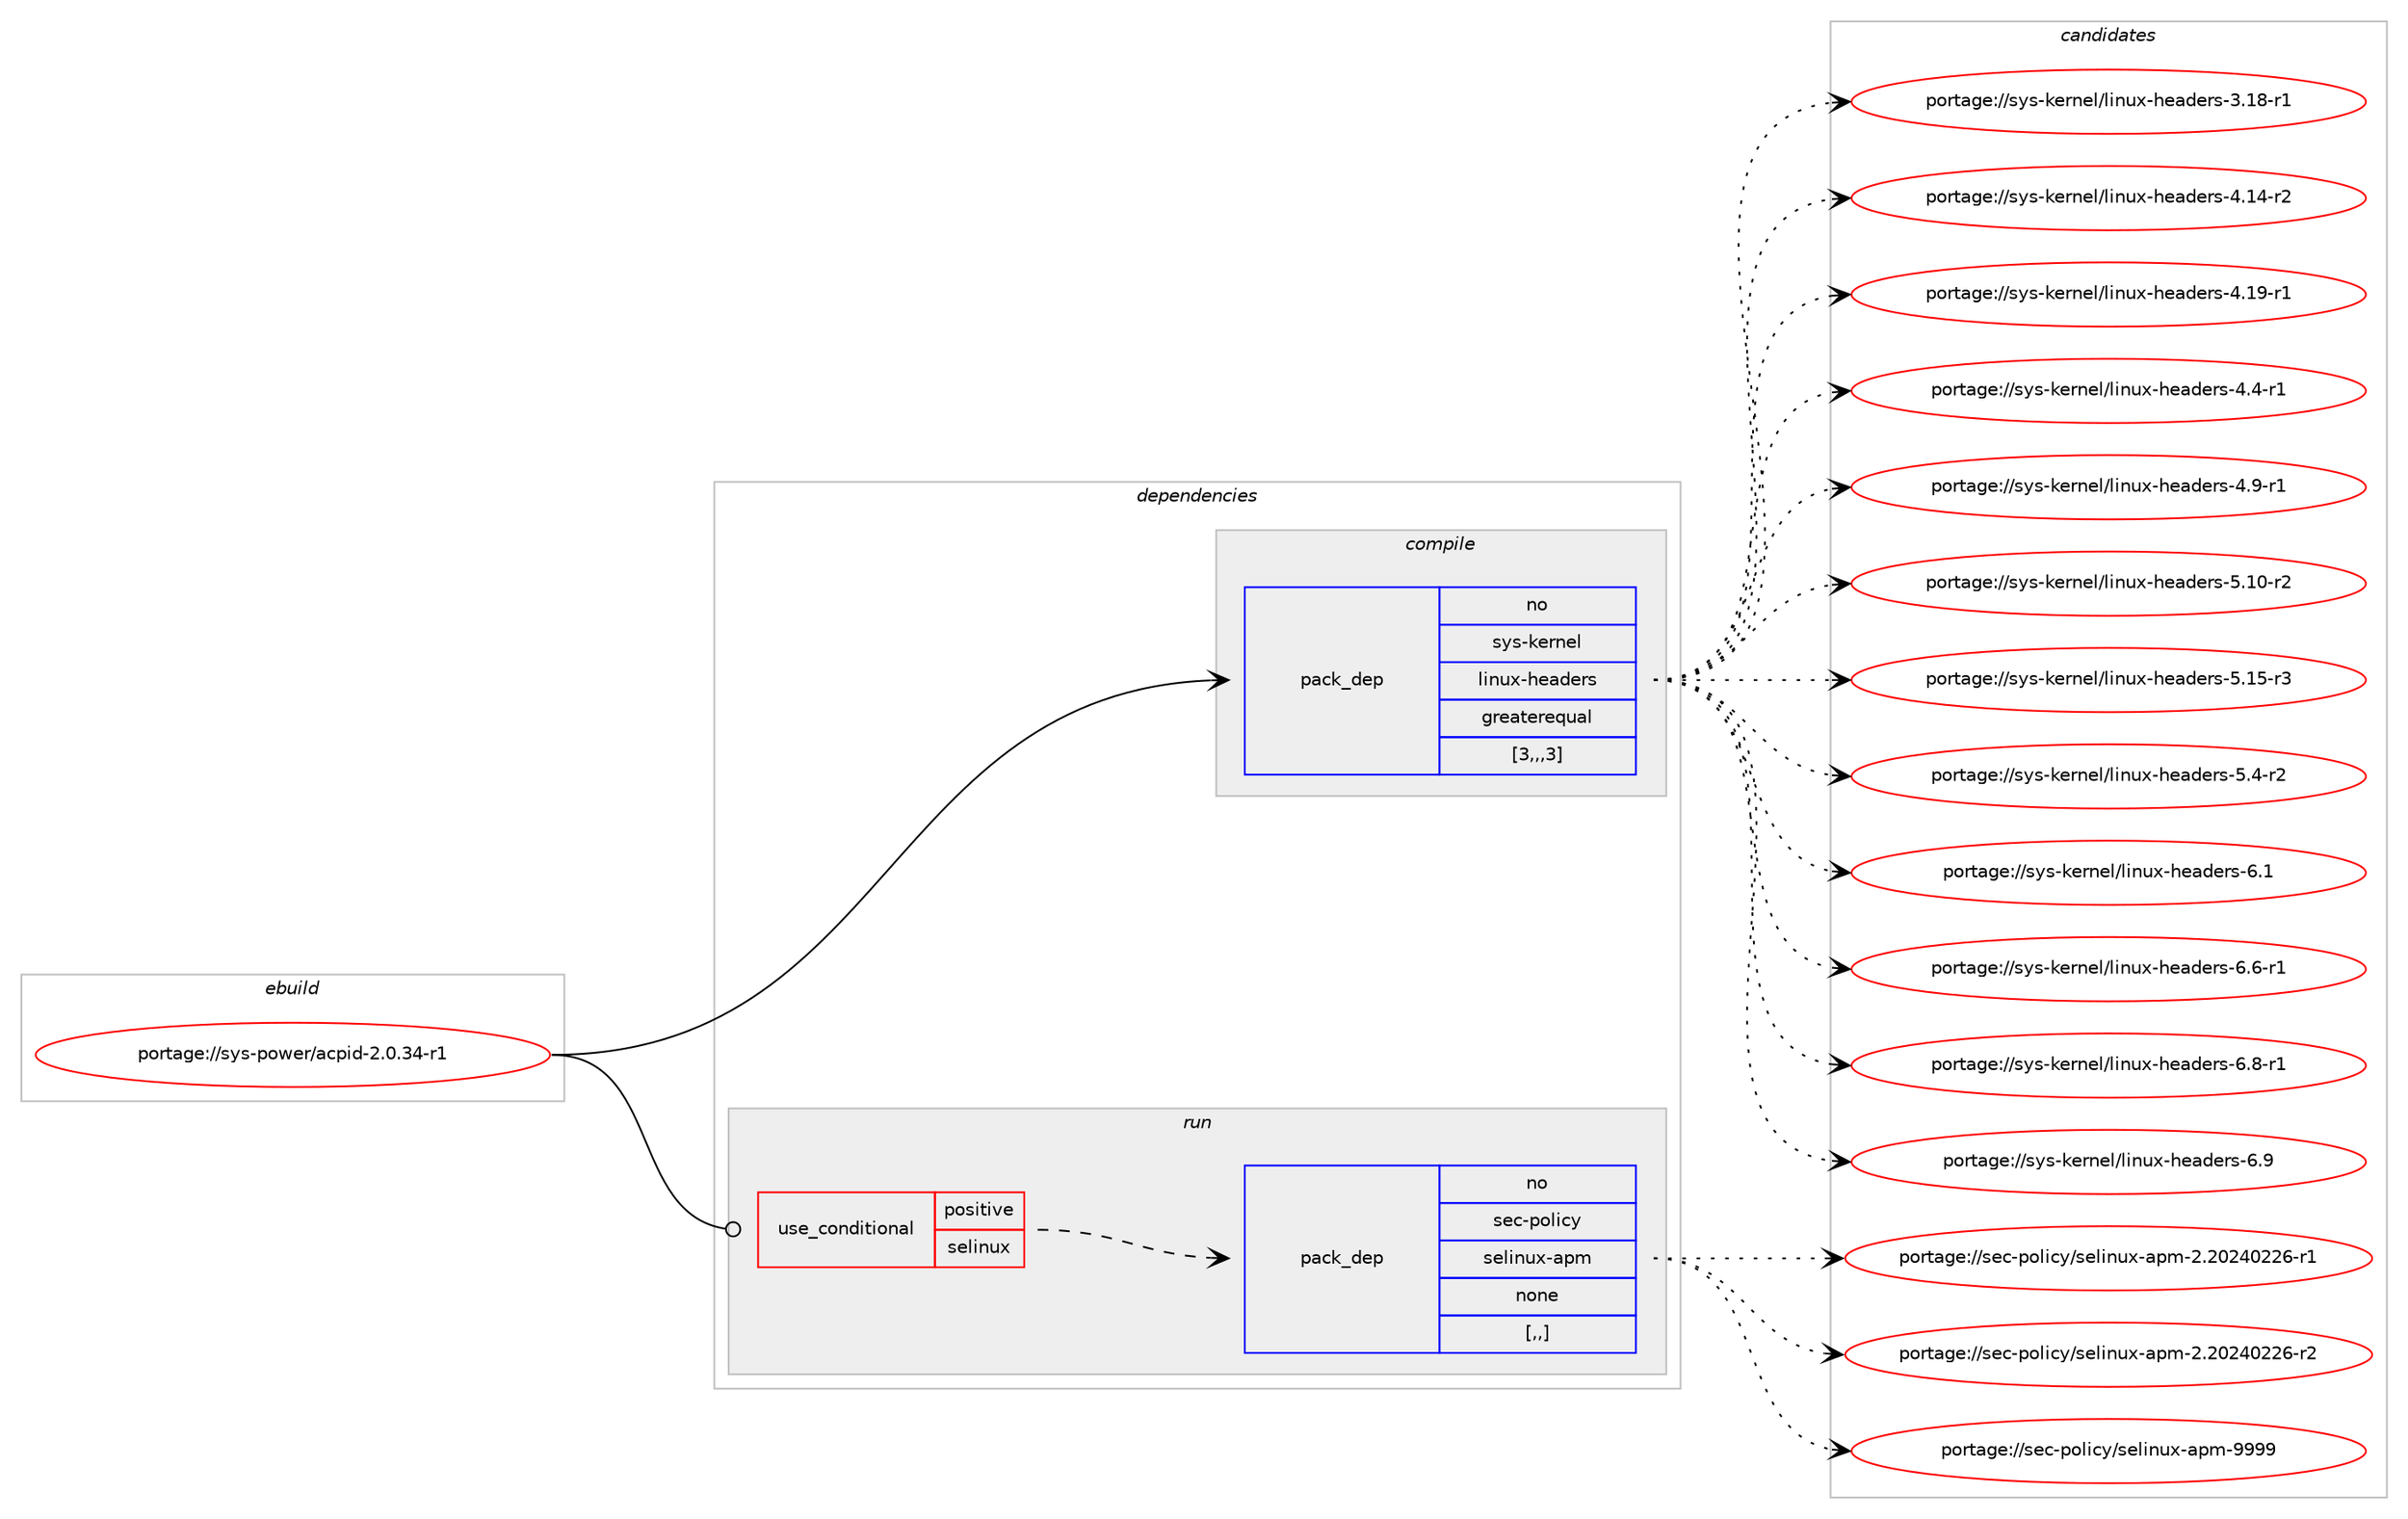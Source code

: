 digraph prolog {

# *************
# Graph options
# *************

newrank=true;
concentrate=true;
compound=true;
graph [rankdir=LR,fontname=Helvetica,fontsize=10,ranksep=1.5];#, ranksep=2.5, nodesep=0.2];
edge  [arrowhead=vee];
node  [fontname=Helvetica,fontsize=10];

# **********
# The ebuild
# **********

subgraph cluster_leftcol {
color=gray;
rank=same;
label=<<i>ebuild</i>>;
id [label="portage://sys-power/acpid-2.0.34-r1", color=red, width=4, href="../sys-power/acpid-2.0.34-r1.svg"];
}

# ****************
# The dependencies
# ****************

subgraph cluster_midcol {
color=gray;
label=<<i>dependencies</i>>;
subgraph cluster_compile {
fillcolor="#eeeeee";
style=filled;
label=<<i>compile</i>>;
subgraph pack314157 {
dependency432390 [label=<<TABLE BORDER="0" CELLBORDER="1" CELLSPACING="0" CELLPADDING="4" WIDTH="220"><TR><TD ROWSPAN="6" CELLPADDING="30">pack_dep</TD></TR><TR><TD WIDTH="110">no</TD></TR><TR><TD>sys-kernel</TD></TR><TR><TD>linux-headers</TD></TR><TR><TD>greaterequal</TD></TR><TR><TD>[3,,,3]</TD></TR></TABLE>>, shape=none, color=blue];
}
id:e -> dependency432390:w [weight=20,style="solid",arrowhead="vee"];
}
subgraph cluster_compileandrun {
fillcolor="#eeeeee";
style=filled;
label=<<i>compile and run</i>>;
}
subgraph cluster_run {
fillcolor="#eeeeee";
style=filled;
label=<<i>run</i>>;
subgraph cond115302 {
dependency432391 [label=<<TABLE BORDER="0" CELLBORDER="1" CELLSPACING="0" CELLPADDING="4"><TR><TD ROWSPAN="3" CELLPADDING="10">use_conditional</TD></TR><TR><TD>positive</TD></TR><TR><TD>selinux</TD></TR></TABLE>>, shape=none, color=red];
subgraph pack314158 {
dependency432392 [label=<<TABLE BORDER="0" CELLBORDER="1" CELLSPACING="0" CELLPADDING="4" WIDTH="220"><TR><TD ROWSPAN="6" CELLPADDING="30">pack_dep</TD></TR><TR><TD WIDTH="110">no</TD></TR><TR><TD>sec-policy</TD></TR><TR><TD>selinux-apm</TD></TR><TR><TD>none</TD></TR><TR><TD>[,,]</TD></TR></TABLE>>, shape=none, color=blue];
}
dependency432391:e -> dependency432392:w [weight=20,style="dashed",arrowhead="vee"];
}
id:e -> dependency432391:w [weight=20,style="solid",arrowhead="odot"];
}
}

# **************
# The candidates
# **************

subgraph cluster_choices {
rank=same;
color=gray;
label=<<i>candidates</i>>;

subgraph choice314157 {
color=black;
nodesep=1;
choice1151211154510710111411010110847108105110117120451041019710010111411545514649564511449 [label="portage://sys-kernel/linux-headers-3.18-r1", color=red, width=4,href="../sys-kernel/linux-headers-3.18-r1.svg"];
choice1151211154510710111411010110847108105110117120451041019710010111411545524649524511450 [label="portage://sys-kernel/linux-headers-4.14-r2", color=red, width=4,href="../sys-kernel/linux-headers-4.14-r2.svg"];
choice1151211154510710111411010110847108105110117120451041019710010111411545524649574511449 [label="portage://sys-kernel/linux-headers-4.19-r1", color=red, width=4,href="../sys-kernel/linux-headers-4.19-r1.svg"];
choice11512111545107101114110101108471081051101171204510410197100101114115455246524511449 [label="portage://sys-kernel/linux-headers-4.4-r1", color=red, width=4,href="../sys-kernel/linux-headers-4.4-r1.svg"];
choice11512111545107101114110101108471081051101171204510410197100101114115455246574511449 [label="portage://sys-kernel/linux-headers-4.9-r1", color=red, width=4,href="../sys-kernel/linux-headers-4.9-r1.svg"];
choice1151211154510710111411010110847108105110117120451041019710010111411545534649484511450 [label="portage://sys-kernel/linux-headers-5.10-r2", color=red, width=4,href="../sys-kernel/linux-headers-5.10-r2.svg"];
choice1151211154510710111411010110847108105110117120451041019710010111411545534649534511451 [label="portage://sys-kernel/linux-headers-5.15-r3", color=red, width=4,href="../sys-kernel/linux-headers-5.15-r3.svg"];
choice11512111545107101114110101108471081051101171204510410197100101114115455346524511450 [label="portage://sys-kernel/linux-headers-5.4-r2", color=red, width=4,href="../sys-kernel/linux-headers-5.4-r2.svg"];
choice1151211154510710111411010110847108105110117120451041019710010111411545544649 [label="portage://sys-kernel/linux-headers-6.1", color=red, width=4,href="../sys-kernel/linux-headers-6.1.svg"];
choice11512111545107101114110101108471081051101171204510410197100101114115455446544511449 [label="portage://sys-kernel/linux-headers-6.6-r1", color=red, width=4,href="../sys-kernel/linux-headers-6.6-r1.svg"];
choice11512111545107101114110101108471081051101171204510410197100101114115455446564511449 [label="portage://sys-kernel/linux-headers-6.8-r1", color=red, width=4,href="../sys-kernel/linux-headers-6.8-r1.svg"];
choice1151211154510710111411010110847108105110117120451041019710010111411545544657 [label="portage://sys-kernel/linux-headers-6.9", color=red, width=4,href="../sys-kernel/linux-headers-6.9.svg"];
dependency432390:e -> choice1151211154510710111411010110847108105110117120451041019710010111411545514649564511449:w [style=dotted,weight="100"];
dependency432390:e -> choice1151211154510710111411010110847108105110117120451041019710010111411545524649524511450:w [style=dotted,weight="100"];
dependency432390:e -> choice1151211154510710111411010110847108105110117120451041019710010111411545524649574511449:w [style=dotted,weight="100"];
dependency432390:e -> choice11512111545107101114110101108471081051101171204510410197100101114115455246524511449:w [style=dotted,weight="100"];
dependency432390:e -> choice11512111545107101114110101108471081051101171204510410197100101114115455246574511449:w [style=dotted,weight="100"];
dependency432390:e -> choice1151211154510710111411010110847108105110117120451041019710010111411545534649484511450:w [style=dotted,weight="100"];
dependency432390:e -> choice1151211154510710111411010110847108105110117120451041019710010111411545534649534511451:w [style=dotted,weight="100"];
dependency432390:e -> choice11512111545107101114110101108471081051101171204510410197100101114115455346524511450:w [style=dotted,weight="100"];
dependency432390:e -> choice1151211154510710111411010110847108105110117120451041019710010111411545544649:w [style=dotted,weight="100"];
dependency432390:e -> choice11512111545107101114110101108471081051101171204510410197100101114115455446544511449:w [style=dotted,weight="100"];
dependency432390:e -> choice11512111545107101114110101108471081051101171204510410197100101114115455446564511449:w [style=dotted,weight="100"];
dependency432390:e -> choice1151211154510710111411010110847108105110117120451041019710010111411545544657:w [style=dotted,weight="100"];
}
subgraph choice314158 {
color=black;
nodesep=1;
choice11510199451121111081059912147115101108105110117120459711210945504650485052485050544511449 [label="portage://sec-policy/selinux-apm-2.20240226-r1", color=red, width=4,href="../sec-policy/selinux-apm-2.20240226-r1.svg"];
choice11510199451121111081059912147115101108105110117120459711210945504650485052485050544511450 [label="portage://sec-policy/selinux-apm-2.20240226-r2", color=red, width=4,href="../sec-policy/selinux-apm-2.20240226-r2.svg"];
choice1151019945112111108105991214711510110810511011712045971121094557575757 [label="portage://sec-policy/selinux-apm-9999", color=red, width=4,href="../sec-policy/selinux-apm-9999.svg"];
dependency432392:e -> choice11510199451121111081059912147115101108105110117120459711210945504650485052485050544511449:w [style=dotted,weight="100"];
dependency432392:e -> choice11510199451121111081059912147115101108105110117120459711210945504650485052485050544511450:w [style=dotted,weight="100"];
dependency432392:e -> choice1151019945112111108105991214711510110810511011712045971121094557575757:w [style=dotted,weight="100"];
}
}

}
